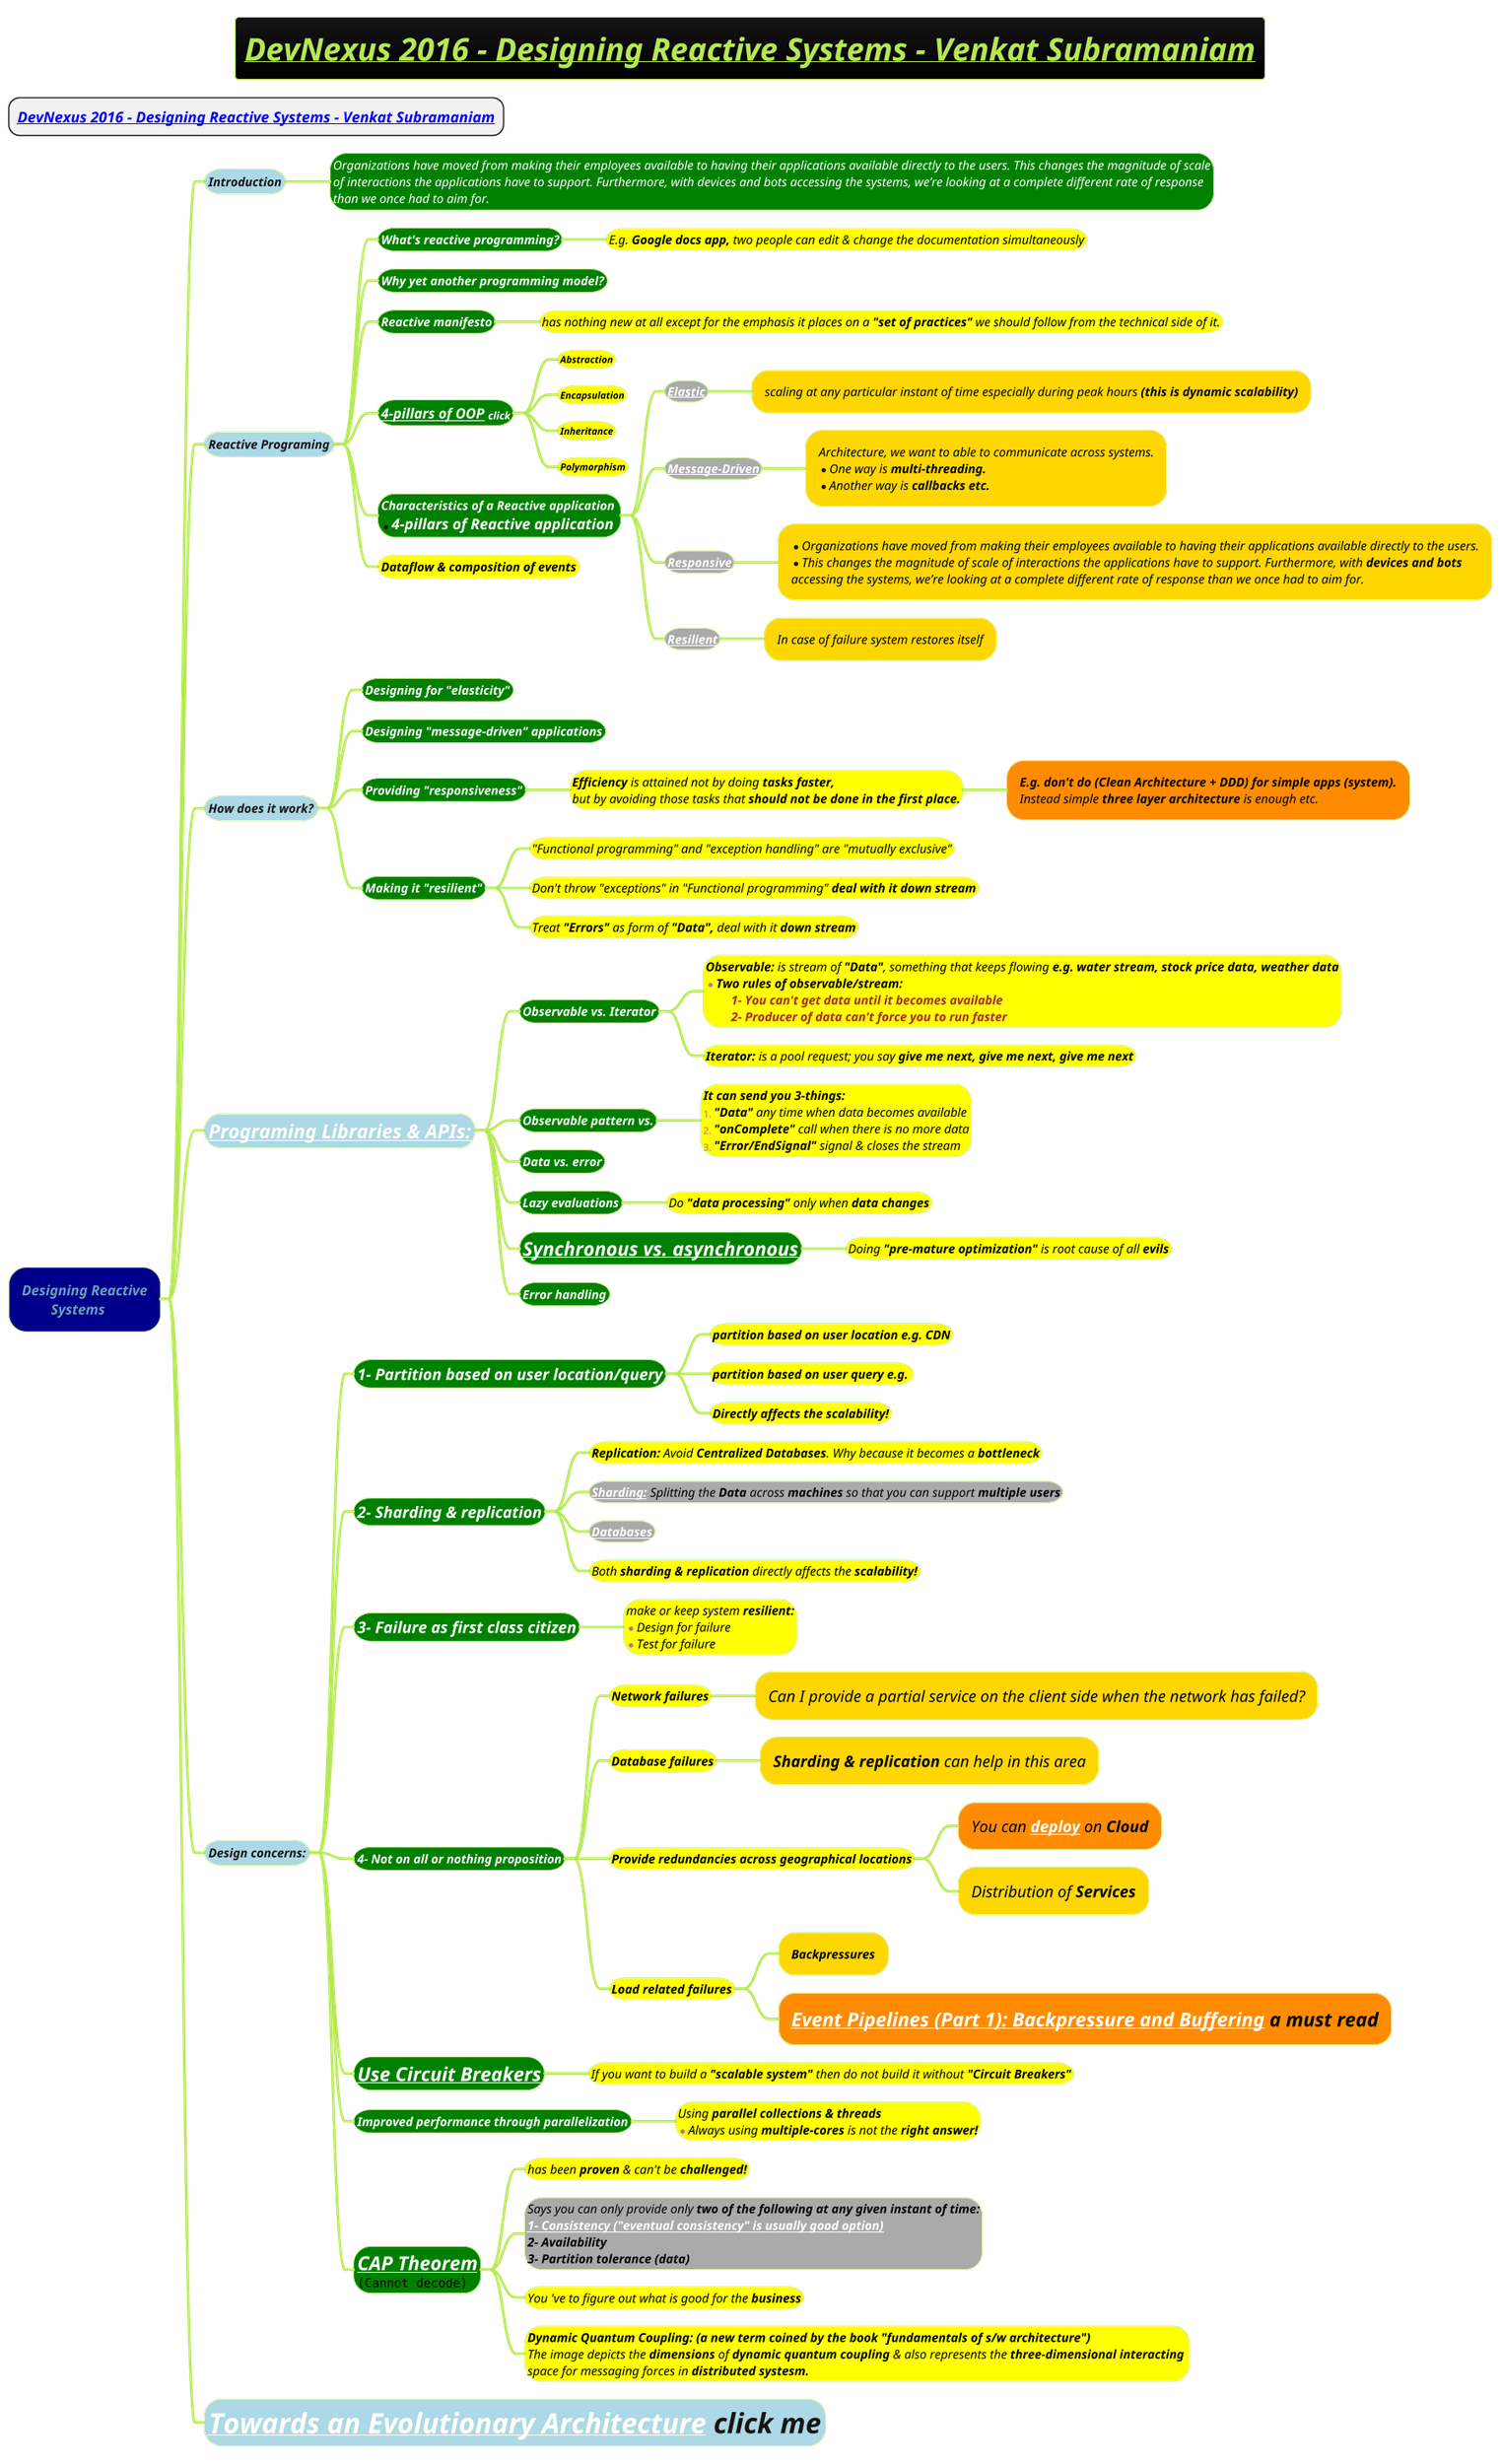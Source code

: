@startmindmap
title =<i><b><u>DevNexus 2016 - Designing Reactive Systems - Venkat Subramaniam

* ===<i><b>[[https://www.youtube.com/watch?v=2k76zO2Q6vg&t=7003s&ab_channel=devnexus DevNexus 2016 - Designing Reactive Systems - Venkat Subramaniam]]
!theme hacker

*[#darkblue] <i>Designing Reactive\n<i>\tSystems
**[#lightblue] <i><color #blac><size:14>Introduction
***[#green]:<i><color #white><size:14>Organizations have moved from making their employees available to having their applications available directly to the users. This changes the magnitude of scale
<i><color #white><size:14>of interactions the applications have to support. Furthermore, with devices and bots accessing the systems, we’re looking at a complete different rate of response
<i><color #white><size:14>than we once had to aim for.;

**[#lightblue] <i><color #blac><size:14>Reactive Programing
***[#green] <i><color #white><size:14><b>What's reactive programming?
****[#yellow] <i><color #black><size:14>E.g. **Google docs app,** two people can edit & change the documentation simultaneously
***[#green] <i><color #white><size:14><b>Why yet another programming model?
***[#green] <i><color #white><size:14><b>Reactive manifesto
****[#yellow] <i><color #black><size:14>has nothing new at all except for the emphasis it places on a <b>"set of practices"</b> we should follow from the technical side of it.
***[#green] <i><color #white><size:14><i><color #white><size:16><b>[[docs/3-programming-languages/Venkat-Subramaniam/images/img_113.png 4-pillars of OOP]] <size:12>click
****[#yellow] <b><i><color #black><size:11>Abstraction
****[#yellow] <b><i><color #black><size:11>Encapsulation
****[#yellow] <b><i><color #black><size:11>Inheritance
****[#yellow] <b><i><color #black><size:11>Polymorphism
***[#green] <i><color #white><size:14><b>Characteristics of a Reactive application \n*<i><color #white><size:17><b>4-pillars of Reactive application
****[#a] <b><i><color #black><size:14>[[docs/3-programming-languages/architectural-characteristics/Elasticity.puml Elastic]]
*****[#gold] <i><color #black><size:14>scaling at any particular instant of time especially during peak hours <b>(this is dynamic scalability)
****[#a] <b><i><color #black><size:14>[[docs/3-programming-languages/Venkat-Subramaniam/Message-Driven.puml Message-Driven]]
*****[#gold]:<i><color #black><size:14>Architecture, we want to able to communicate across systems.
*<i><color #black><size:14>One way is <b>multi-threading.
*<i><color #black><size:14>Another way is <b>callbacks etc.;
****[#a] <b><i><color #black><size:14>[[docs/3-programming-languages/Venkat-Subramaniam/Responsiveness.puml Responsive]]
*****[#gold]:*<i><color #black><size:14>Organizations have moved from making their employees available to having their applications available directly to the users.
*<i><color #black><size:14>This changes the magnitude of scale of interactions the applications have to support. Furthermore, with <b>devices and bots
<i><color #black><size:14>accessing the systems, we’re looking at a complete different rate of response than we once had to aim for.;
****[#a] <b><i><color #black><size:14>[[docs/3-programming-languages/Venkat-Subramaniam/Resilient.puml Resilient]]
*****[#gold] <i><color #black><size:14>In case of failure system restores itself
***[#yellow] <b><i><color #black><size:14>Dataflow & composition of events
**[#lightblue] <i><color #blac><size:14>How does it work?
***[#green] <i><color #white><size:14><b>Designing for "elasticity"
***[#green] <i><color #white><size:14><b>Designing "message-driven" applications
***[#green] <i><color #white><size:14><b>Providing "responsiveness"
****[#yellow] <i><color #black><size:14><b>Efficiency</b> is attained not by doing <b>tasks faster,\n<i><color #black><size:14>but by avoiding those tasks that <b>should not be done in the first place.
*****[#darkorange] <i><color #black><size:14><b>E.g. don't do (Clean Architecture + DDD) for simple apps (system).\n<i><color #black><size:14>Instead simple **three layer architecture** is enough etc.
***[#green] <i><color #white><size:14><b>Making it "resilient"
****[#yellow] <i><color #black><size:14>"Functional programming" and "exception handling" are "mutually exclusive"
****[#yellow] <i><color #black><size:14>Don't throw "exceptions" in "Functional programming" <b>deal with it down stream
****[#yellow] <i><color #black><size:14>Treat <b>"Errors"</b> as form of <b>"Data",</b> deal with it <b>down stream
**[#lightblue] <i><color #blac><size:22>[[Reactive-Data-Stream.puml Programing Libraries & APIs:]]
***[#green] <i><color #white><size:14><b>Observable vs. Iterator
****[#yellow]:<i><color #black><size:14><b>Observable:</b> is stream of <b>"Data"</b>, something that keeps flowing <b>e.g. water stream, stock price data, weather data
*<i><color #black><size:14><b>Two rules of observable/stream:
<i><color #brown><size:14><b>\t1- You can't get data until it becomes available
<i><color #brown><size:14><b>\t2- Producer of data can't force you to run faster;
****[#yellow] <i><color #black><size:14><b>Iterator:</b> is a pool request; you say <b>give me next, give me next, give me next
***[#green] <i><color #white><size:14><b>Observable pattern vs.
****[#yellow]:<i><color #black><size:14><b>It can send you 3-things:</b>
#<i><color #black><size:14>**"Data"** any time when data becomes available
#<i><color #black><size:14>**"onComplete"** call when there is no more data
#<i><color #black><size:14>**"Error/EndSignal"** signal & closes the stream;

***[#green] <i><color #white><size:14><b>Data vs. error
***[#green] <i><color #white><size:14><b>Lazy evaluations
****[#yellow] <i><color #black><size:14>Do <b>"data processing"</b> only when <b>data changes
***[#green] <i><color #white><size:22><b>[[docs/3-programming-languages/Venkat-Subramaniam/Asynchronous-Programming-in-Java-Options-to-Choose-from.puml Synchronous vs. asynchronous]]
****[#yellow] <i><color #black><size:14>Doing <b>"pre-mature optimization"</b> is root cause of all <b>evils
***[#green] <i><color #white><size:14><b>Error handling
**[#lightblue] <i><color #blac><size:14>Design concerns:
***[#green] <i><color #white><size:18><b>1- Partition based on user location/query
****[#yellow] <i><color #black><size:14><b>partition based on user location e.g. CDN</b>
****[#yellow] <i><color #black><size:14><b>partition based on user query e.g. </b>
****[#yellow] <i><color #black><size:14><b>Directly affects the scalability!
***[#green] <i><color #white><size:18><b>2- Sharding & replication
****[#yellow] <i><color #black><size:14>**Replication:** Avoid <b>Centralized Databases</b>. Why because it becomes a <b>bottleneck
****[#a] <i><color #black><size:14>**[[docs/books/1-books-backlog/DBMS/Sharding.puml Sharding:]]** Splitting the <b>Data</b> across **machines** so that you can support <b>multiple users
****[#a] <i><color #black><size:14><b>[[docs/books/1-books-backlog/DBMS/Cardinality-vs-Multiplicity.puml Databases]]</b>
****[#yellow] <i><color #black><size:14>Both **sharding & replication** directly affects the <b>scalability!
***[#green] <i><color #white><size:18><b>3- Failure as first class citizen
****[#yellow] <i><color #black><size:14>make or keep system <b>resilient:\n*<i><color #black><size:14>Design for failure\n*<i><color #black><size:14>Test for failure
***[#green] <i><color #white><size:14><b>4- Not on all or nothing proposition
****[#yellow] <i><color #black><size:14><b>Network failures</b>
*****[#gold] <i><color #black><size:18>Can I provide a partial service on the client side when the network has failed?
****[#yellow] <i><color #black><size:14><b>Database failures</b>
*****[#gold] <i><color #black><size:18>**Sharding & replication** can help in this area
****[#yellow] <i><color #black><size:14><b>Provide redundancies across geographical locations</b>
*****[#darkorange] <i><color #black><size:18>You can **[[docs/3-programming-languages/architectural-characteristics/Deployability.puml deploy]]** on <b>Cloud
*****[#gold] <i><color #black><size:18>Distribution of <b>Services</b>
****[#yellow] <i><color #black><size:14><b>Load related failures</b>
*****[#gold] <i><color #black><size:14><b>Backpressures</b>
*****[#darkorange] <i><color #black><size:22><b>[[https://zendesk.engineering/event-pipelines-part-1-backpressure-and-buffering-1bba0ed3451e Event Pipelines (Part 1): Backpressure and Buffering]] a must read
***[#green] <i><color #white><size:22><b>[[docs/3-programming-languages/Venkat-Subramaniam/Circuit-Breaker.puml Use Circuit Breakers]]
****[#yellow] <i><color #black><size:14>If you want to build a <b>"scalable system"</b> then do not build it without <b>"Circuit Breakers"</b>
***[#green] <i><color #white><size:14><b>Improved performance through parallelization
****[#yellow] <i><color #black><size:14>Using <b>parallel collections & threads\n*<i><color #black><size:14>Always using **multiple-cores** is not the <b>right answer!
***[#green] <i><color #white><size:22><b>[[docs/books/1-books-backlog/DBMS/CAP-Theorem.puml CAP Theorem]]\n<img:images/img_45.png{scale=0.65}>
****[#yellow] <i><color #black><size:14>has been **proven** & can't be <b>challenged!
****[#a] <i><color #black><size:14>Says you can only provide only <b>two of the following at any given instant of time:\n<b><i><color #black><size:14>[[docs/books/1-books-backlog/DBMS/ACID-vs-BASE.puml 1- Consistency ("eventual consistency" is usually good option)]]\n<b><i><color #black><size:14>2- Availability\n<b><i><color #black><size:14>3- Partition tolerance (data)
****[#yellow] <i><color #black><size:14>You 've to figure out what is good for the <b>business
****[#yellow] <i><color #black><size:14><b>Dynamic Quantum Coupling: (a new term coined by the book "fundamentals of s/w architecture")\n<i><color #black><size:14>The image depicts the **dimensions** of **dynamic quantum coupling** & also represents the <b>three-dimensional interacting \n<i><color #black><size:14>space for messaging forces in <b>distributed systesm.
**[#lightblue] <i><color #blac><size:32>[[docs/3-programming-languages/Venkat-Subramaniam/Towards-an-Evolutionary-Architecture.puml Towards an Evolutionary Architecture]] click me
@endmindmap
